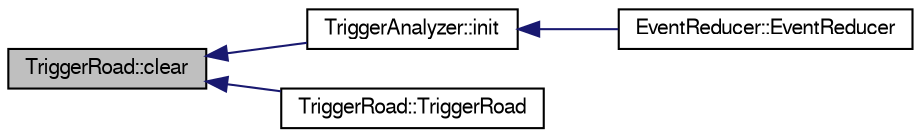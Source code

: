 digraph "TriggerRoad::clear"
{
  bgcolor="transparent";
  edge [fontname="FreeSans",fontsize="10",labelfontname="FreeSans",labelfontsize="10"];
  node [fontname="FreeSans",fontsize="10",shape=record];
  rankdir="LR";
  Node1 [label="TriggerRoad::clear",height=0.2,width=0.4,color="black", fillcolor="grey75", style="filled" fontcolor="black"];
  Node1 -> Node2 [dir="back",color="midnightblue",fontsize="10",style="solid",fontname="FreeSans"];
  Node2 [label="TriggerAnalyzer::init",height=0.2,width=0.4,color="black",URL="$d6/deb/classTriggerAnalyzer.html#a4212359548aef2d1346a73687c623ac8"];
  Node2 -> Node3 [dir="back",color="midnightblue",fontsize="10",style="solid",fontname="FreeSans"];
  Node3 [label="EventReducer::EventReducer",height=0.2,width=0.4,color="black",URL="$d5/dda/classEventReducer.html#a561a06dc56cee12696d12ba18d207433"];
  Node1 -> Node4 [dir="back",color="midnightblue",fontsize="10",style="solid",fontname="FreeSans"];
  Node4 [label="TriggerRoad::TriggerRoad",height=0.2,width=0.4,color="black",URL="$d5/d72/classTriggerRoad.html#a291289e6d6cf2fad2851220768cfc807"];
}
